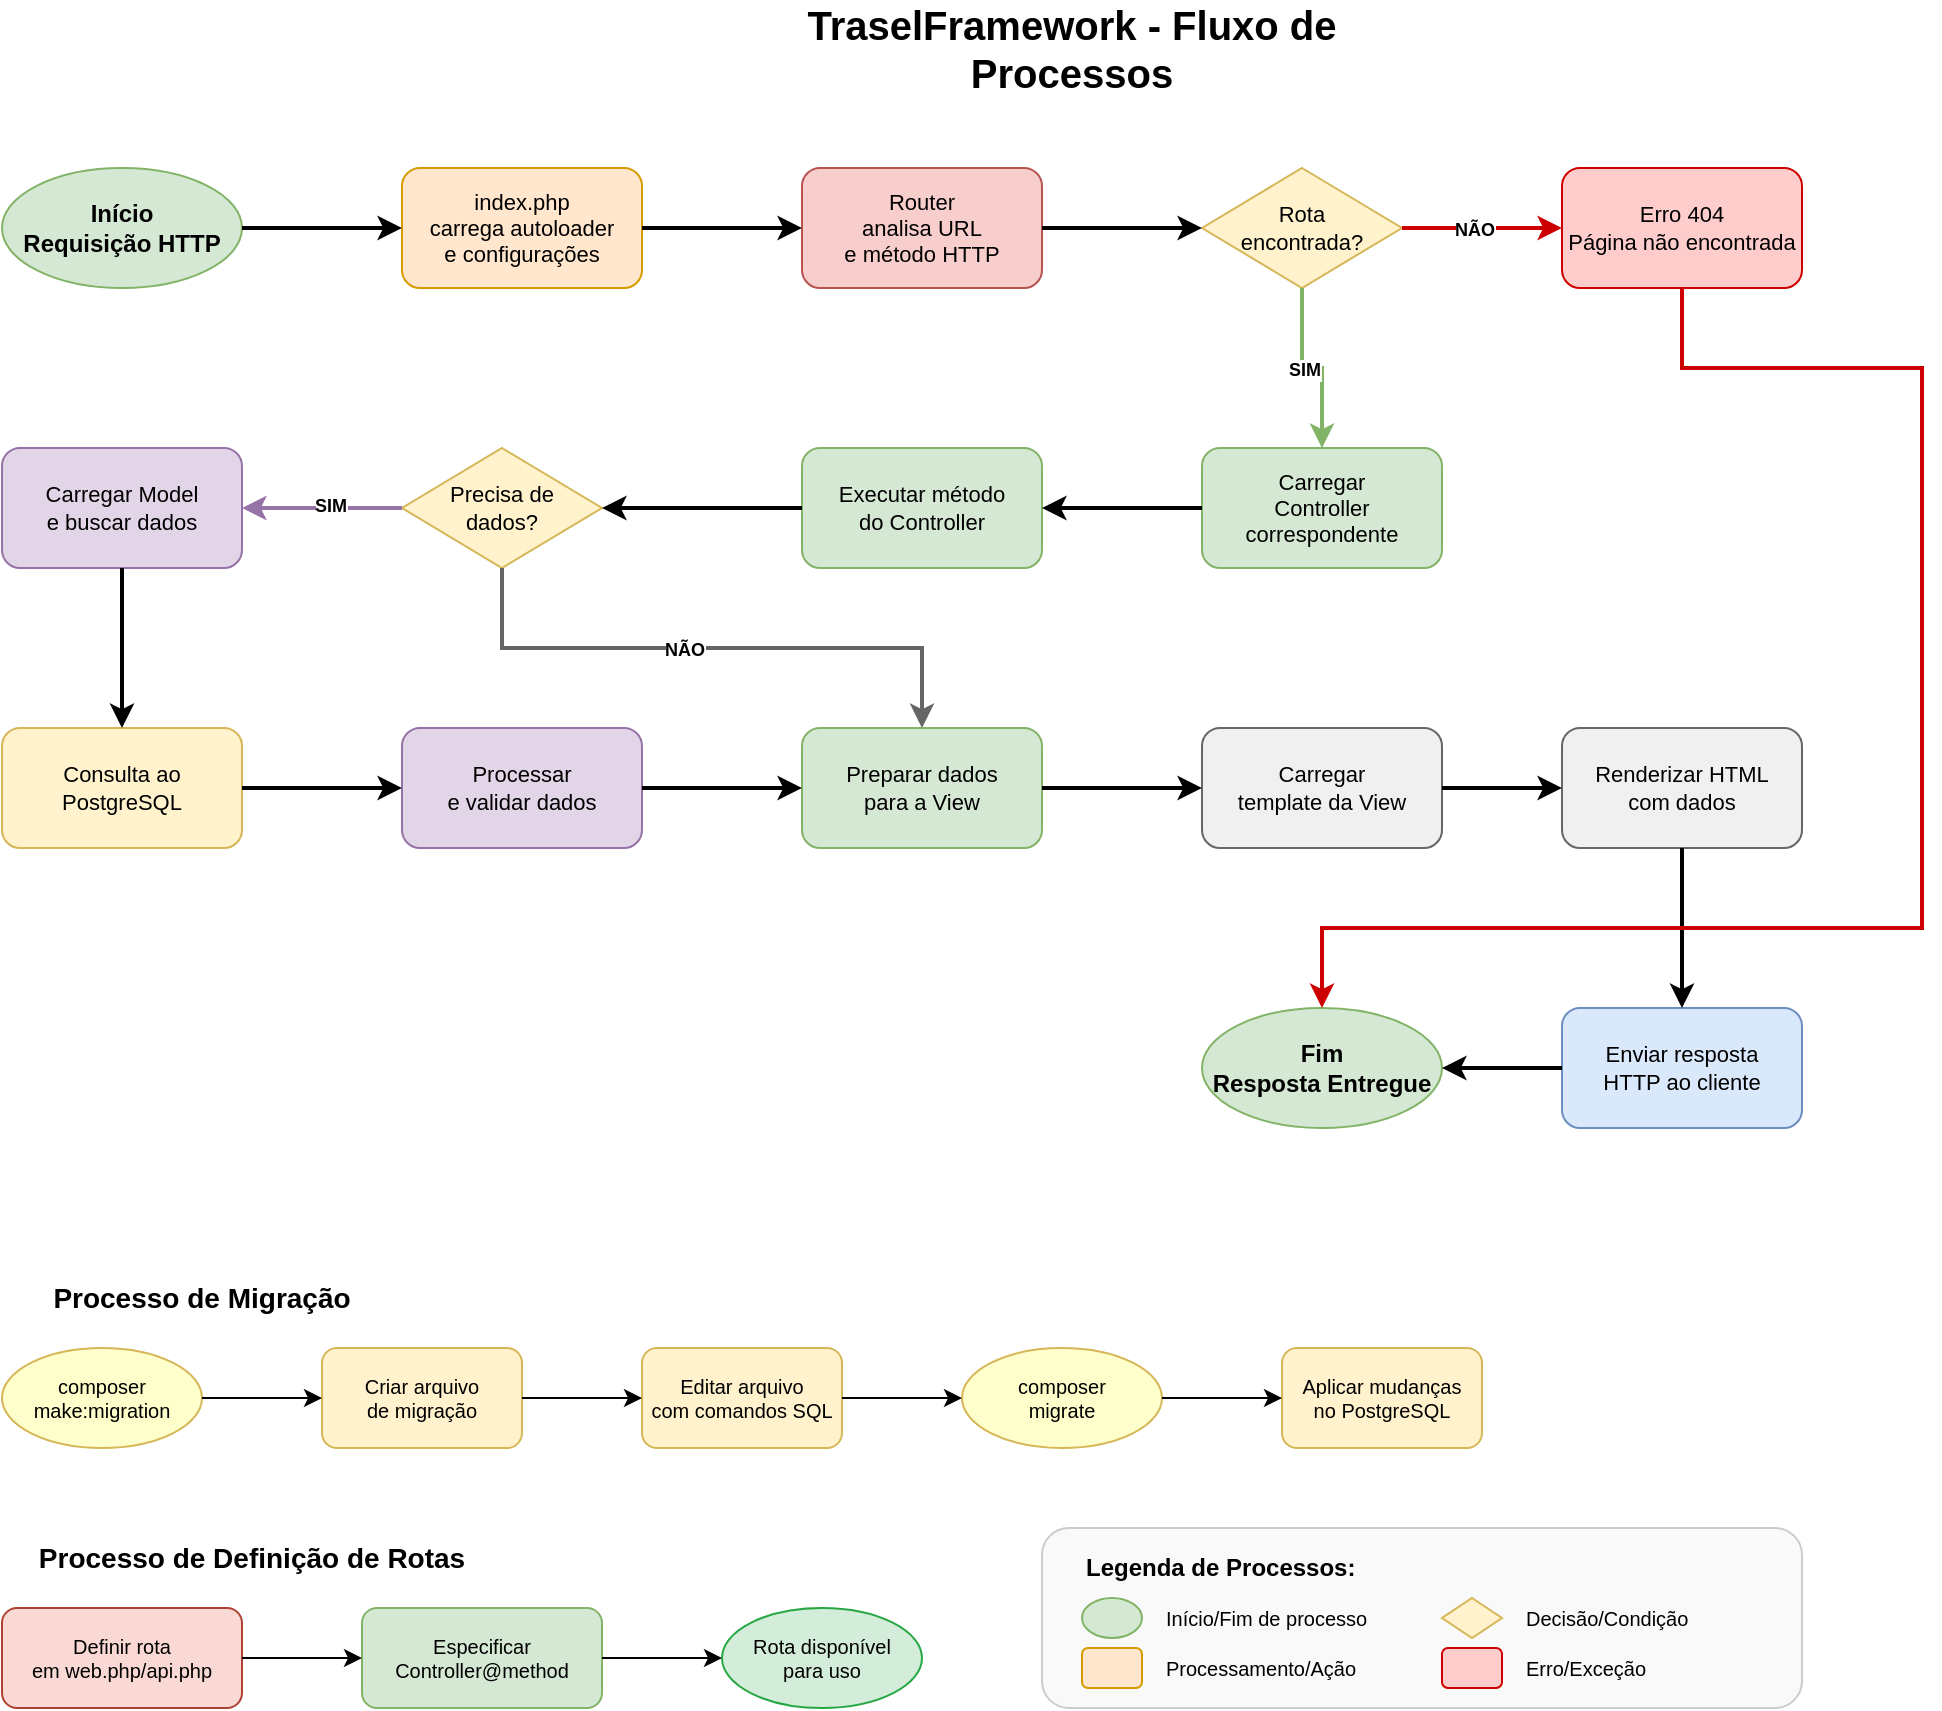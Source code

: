 <?xml version="1.0" encoding="UTF-8"?>
<mxfile version="22.0.0" type="device">
  <diagram id="trasel-process" name="Processos TraselFramework">
    <mxGraphModel dx="1422" dy="794" grid="1" gridSize="10" guides="1" tooltips="1" connect="1" arrows="1" fold="1" page="1" pageScale="1" pageWidth="1169" pageHeight="827" math="0" shadow="0">
      <root>
        <mxCell id="0" />
        <mxCell id="1" parent="0" />
        
        <!-- Título -->
        <mxCell id="title" value="TraselFramework - Fluxo de Processos" style="text;html=1;strokeColor=none;fillColor=none;align=center;verticalAlign=middle;whiteSpace=wrap;rounded=0;fontSize=20;fontStyle=1;" vertex="1" parent="1">
          <mxGeometry x="400" y="20" width="350" height="40" as="geometry" />
        </mxCell>

        <!-- Início -->
        <mxCell id="start" value="Início&#xa;Requisição HTTP" style="ellipse;whiteSpace=wrap;html=1;fillColor=#d5e8d4;strokeColor=#82b366;fontSize=12;fontStyle=1;" vertex="1" parent="1">
          <mxGeometry x="40" y="100" width="120" height="60" as="geometry" />
        </mxCell>

        <!-- Index.php -->
        <mxCell id="index-process" value="index.php&#xa;carrega autoloader&#xa;e configurações" style="rounded=1;whiteSpace=wrap;html=1;fillColor=#ffe6cc;strokeColor=#d79b00;fontSize=11;" vertex="1" parent="1">
          <mxGeometry x="240" y="100" width="120" height="60" as="geometry" />
        </mxCell>

        <!-- Parse URL -->
        <mxCell id="parse-url" value="Router&#xa;analisa URL&#xa;e método HTTP" style="rounded=1;whiteSpace=wrap;html=1;fillColor=#f8cecc;strokeColor=#b85450;fontSize=11;" vertex="1" parent="1">
          <mxGeometry x="440" y="100" width="120" height="60" as="geometry" />
        </mxCell>

        <!-- Match Route Decision -->
        <mxCell id="match-route" value="Rota&#xa;encontrada?" style="rhombus;whiteSpace=wrap;html=1;fillColor=#fff2cc;strokeColor=#d6b656;fontSize=11;" vertex="1" parent="1">
          <mxGeometry x="640" y="100" width="100" height="60" as="geometry" />
        </mxCell>

        <!-- 404 Error -->
        <mxCell id="error-404" value="Erro 404&#xa;Página não encontrada" style="rounded=1;whiteSpace=wrap;html=1;fillColor=#ffcccc;strokeColor=#cc0000;fontSize=11;" vertex="1" parent="1">
          <mxGeometry x="820" y="100" width="120" height="60" as="geometry" />
        </mxCell>

        <!-- Load Controller -->
        <mxCell id="load-controller" value="Carregar&#xa;Controller&#xa;correspondente" style="rounded=1;whiteSpace=wrap;html=1;fillColor=#d5e8d4;strokeColor=#82b366;fontSize=11;" vertex="1" parent="1">
          <mxGeometry x="640" y="240" width="120" height="60" as="geometry" />
        </mxCell>

        <!-- Execute Method -->
        <mxCell id="execute-method" value="Executar método&#xa;do Controller" style="rounded=1;whiteSpace=wrap;html=1;fillColor=#d5e8d4;strokeColor=#82b366;fontSize=11;" vertex="1" parent="1">
          <mxGeometry x="440" y="240" width="120" height="60" as="geometry" />
        </mxCell>

        <!-- Need Data Decision -->
        <mxCell id="need-data" value="Precisa de&#xa;dados?" style="rhombus;whiteSpace=wrap;html=1;fillColor=#fff2cc;strokeColor=#d6b656;fontSize=11;" vertex="1" parent="1">
          <mxGeometry x="240" y="240" width="100" height="60" as="geometry" />
        </mxCell>

        <!-- Load Model -->
        <mxCell id="load-model" value="Carregar Model&#xa;e buscar dados" style="rounded=1;whiteSpace=wrap;html=1;fillColor=#e1d5e7;strokeColor=#9673a6;fontSize=11;" vertex="1" parent="1">
          <mxGeometry x="40" y="240" width="120" height="60" as="geometry" />
        </mxCell>

        <!-- Database Query -->
        <mxCell id="db-query" value="Consulta ao&#xa;PostgreSQL" style="rounded=1;whiteSpace=wrap;html=1;fillColor=#fff2cc;strokeColor=#d6b656;fontSize=11;" vertex="1" parent="1">
          <mxGeometry x="40" y="380" width="120" height="60" as="geometry" />
        </mxCell>

        <!-- Process Data -->
        <mxCell id="process-data" value="Processar&#xa;e validar dados" style="rounded=1;whiteSpace=wrap;html=1;fillColor=#e1d5e7;strokeColor=#9673a6;fontSize=11;" vertex="1" parent="1">
          <mxGeometry x="240" y="380" width="120" height="60" as="geometry" />
        </mxCell>

        <!-- Prepare View -->
        <mxCell id="prepare-view" value="Preparar dados&#xa;para a View" style="rounded=1;whiteSpace=wrap;html=1;fillColor=#d5e8d4;strokeColor=#82b366;fontSize=11;" vertex="1" parent="1">
          <mxGeometry x="440" y="380" width="120" height="60" as="geometry" />
        </mxCell>

        <!-- Load View -->
        <mxCell id="load-view" value="Carregar&#xa;template da View" style="rounded=1;whiteSpace=wrap;html=1;fillColor=#f0f0f0;strokeColor=#666666;fontSize=11;" vertex="1" parent="1">
          <mxGeometry x="640" y="380" width="120" height="60" as="geometry" />
        </mxCell>

        <!-- Render HTML -->
        <mxCell id="render-html" value="Renderizar HTML&#xa;com dados" style="rounded=1;whiteSpace=wrap;html=1;fillColor=#f0f0f0;strokeColor=#666666;fontSize=11;" vertex="1" parent="1">
          <mxGeometry x="820" y="380" width="120" height="60" as="geometry" />
        </mxCell>

        <!-- Send Response -->
        <mxCell id="send-response" value="Enviar resposta&#xa;HTTP ao cliente" style="rounded=1;whiteSpace=wrap;html=1;fillColor=#dae8fc;strokeColor=#6c8ebf;fontSize=11;" vertex="1" parent="1">
          <mxGeometry x="820" y="520" width="120" height="60" as="geometry" />
        </mxCell>

        <!-- End -->
        <mxCell id="end" value="Fim&#xa;Resposta Entregue" style="ellipse;whiteSpace=wrap;html=1;fillColor=#d5e8d4;strokeColor=#82b366;fontSize=12;fontStyle=1;" vertex="1" parent="1">
          <mxGeometry x="640" y="520" width="120" height="60" as="geometry" />
        </mxCell>

        <!-- Conexões principais -->
        <!-- Start -> Index -->
        <mxCell id="flow1" style="edgeStyle=orthogonalEdgeStyle;rounded=0;orthogonalLoop=1;jettySize=auto;html=1;entryX=0;entryY=0.5;entryDx=0;entryDy=0;strokeWidth=2;" edge="1" parent="1" source="start" target="index-process">
          <mxGeometry relative="1" as="geometry" />
        </mxCell>

        <!-- Index -> Parse URL -->
        <mxCell id="flow2" style="edgeStyle=orthogonalEdgeStyle;rounded=0;orthogonalLoop=1;jettySize=auto;html=1;entryX=0;entryY=0.5;entryDx=0;entryDy=0;strokeWidth=2;" edge="1" parent="1" source="index-process" target="parse-url">
          <mxGeometry relative="1" as="geometry" />
        </mxCell>

        <!-- Parse URL -> Match Route -->
        <mxCell id="flow3" style="edgeStyle=orthogonalEdgeStyle;rounded=0;orthogonalLoop=1;jettySize=auto;html=1;entryX=0;entryY=0.5;entryDx=0;entryDy=0;strokeWidth=2;" edge="1" parent="1" source="parse-url" target="match-route">
          <mxGeometry relative="1" as="geometry" />
        </mxCell>

        <!-- Match Route -> 404 (Não) -->
        <mxCell id="flow4" style="edgeStyle=orthogonalEdgeStyle;rounded=0;orthogonalLoop=1;jettySize=auto;html=1;entryX=0;entryY=0.5;entryDx=0;entryDy=0;strokeWidth=2;strokeColor=#cc0000;" edge="1" parent="1" source="match-route" target="error-404">
          <mxGeometry relative="1" as="geometry" />
        </mxCell>
        <mxCell id="flow4-label" value="NÃO" style="edgeLabel;html=1;align=center;verticalAlign=middle;resizable=0;points=[];fontSize=9;fontStyle=1;color=#cc0000;" vertex="1" connectable="0" parent="flow4">
          <mxGeometry x="-0.1" y="-1" relative="1" as="geometry">
            <mxPoint as="offset" />
          </mxGeometry>
        </mxCell>

        <!-- Match Route -> Load Controller (Sim) -->
        <mxCell id="flow5" style="edgeStyle=orthogonalEdgeStyle;rounded=0;orthogonalLoop=1;jettySize=auto;html=1;entryX=0.5;entryY=0;entryDx=0;entryDy=0;strokeWidth=2;strokeColor=#82b366;" edge="1" parent="1" source="match-route" target="load-controller">
          <mxGeometry relative="1" as="geometry" />
        </mxCell>
        <mxCell id="flow5-label" value="SIM" style="edgeLabel;html=1;align=center;verticalAlign=middle;resizable=0;points=[];fontSize=9;fontStyle=1;color=#82b366;" vertex="1" connectable="0" parent="flow5">
          <mxGeometry x="-0.1" y="-1" relative="1" as="geometry">
            <mxPoint as="offset" />
          </mxGeometry>
        </mxCell>

        <!-- Load Controller -> Execute Method -->
        <mxCell id="flow6" style="edgeStyle=orthogonalEdgeStyle;rounded=0;orthogonalLoop=1;jettySize=auto;html=1;entryX=1;entryY=0.5;entryDx=0;entryDy=0;strokeWidth=2;" edge="1" parent="1" source="load-controller" target="execute-method">
          <mxGeometry relative="1" as="geometry" />
        </mxCell>

        <!-- Execute Method -> Need Data -->
        <mxCell id="flow7" style="edgeStyle=orthogonalEdgeStyle;rounded=0;orthogonalLoop=1;jettySize=auto;html=1;entryX=1;entryY=0.5;entryDx=0;entryDy=0;strokeWidth=2;" edge="1" parent="1" source="execute-method" target="need-data">
          <mxGeometry relative="1" as="geometry" />
        </mxCell>

        <!-- Need Data -> Load Model (Sim) -->
        <mxCell id="flow8" style="edgeStyle=orthogonalEdgeStyle;rounded=0;orthogonalLoop=1;jettySize=auto;html=1;entryX=1;entryY=0.5;entryDx=0;entryDy=0;strokeWidth=2;strokeColor=#9673a6;" edge="1" parent="1" source="need-data" target="load-model">
          <mxGeometry relative="1" as="geometry" />
        </mxCell>
        <mxCell id="flow8-label" value="SIM" style="edgeLabel;html=1;align=center;verticalAlign=middle;resizable=0;points=[];fontSize=9;fontStyle=1;color=#9673a6;" vertex="1" connectable="0" parent="flow8">
          <mxGeometry x="-0.1" y="-1" relative="1" as="geometry">
            <mxPoint as="offset" />
          </mxGeometry>
        </mxCell>

        <!-- Load Model -> DB Query -->
        <mxCell id="flow9" style="edgeStyle=orthogonalEdgeStyle;rounded=0;orthogonalLoop=1;jettySize=auto;html=1;entryX=0.5;entryY=0;entryDx=0;entryDy=0;strokeWidth=2;" edge="1" parent="1" source="load-model" target="db-query">
          <mxGeometry relative="1" as="geometry" />
        </mxCell>

        <!-- DB Query -> Process Data -->
        <mxCell id="flow10" style="edgeStyle=orthogonalEdgeStyle;rounded=0;orthogonalLoop=1;jettySize=auto;html=1;entryX=0;entryY=0.5;entryDx=0;entryDy=0;strokeWidth=2;" edge="1" parent="1" source="db-query" target="process-data">
          <mxGeometry relative="1" as="geometry" />
        </mxCell>

        <!-- Process Data -> Prepare View -->
        <mxCell id="flow11" style="edgeStyle=orthogonalEdgeStyle;rounded=0;orthogonalLoop=1;jettySize=auto;html=1;entryX=0;entryY=0.5;entryDx=0;entryDy=0;strokeWidth=2;" edge="1" parent="1" source="process-data" target="prepare-view">
          <mxGeometry relative="1" as="geometry" />
        </mxCell>

        <!-- Need Data -> Prepare View (Não) -->
        <mxCell id="flow12" style="edgeStyle=orthogonalEdgeStyle;rounded=0;orthogonalLoop=1;jettySize=auto;html=1;entryX=0.5;entryY=0;entryDx=0;entryDy=0;strokeWidth=2;strokeColor=#666666;" edge="1" parent="1" source="need-data" target="prepare-view">
          <mxGeometry relative="1" as="geometry">
            <Array as="points">
              <mxPoint x="290" y="340" />
              <mxPoint x="500" y="340" />
            </Array>
          </mxGeometry>
        </mxCell>
        <mxCell id="flow12-label" value="NÃO" style="edgeLabel;html=1;align=center;verticalAlign=middle;resizable=0;points=[];fontSize=9;fontStyle=1;color=#666666;" vertex="1" connectable="0" parent="flow12">
          <mxGeometry x="-0.1" y="-1" relative="1" as="geometry">
            <mxPoint as="offset" />
          </mxGeometry>
        </mxCell>

        <!-- Prepare View -> Load View -->
        <mxCell id="flow13" style="edgeStyle=orthogonalEdgeStyle;rounded=0;orthogonalLoop=1;jettySize=auto;html=1;entryX=0;entryY=0.5;entryDx=0;entryDy=0;strokeWidth=2;" edge="1" parent="1" source="prepare-view" target="load-view">
          <mxGeometry relative="1" as="geometry" />
        </mxCell>

        <!-- Load View -> Render HTML -->
        <mxCell id="flow14" style="edgeStyle=orthogonalEdgeStyle;rounded=0;orthogonalLoop=1;jettySize=auto;html=1;entryX=0;entryY=0.5;entryDx=0;entryDy=0;strokeWidth=2;" edge="1" parent="1" source="load-view" target="render-html">
          <mxGeometry relative="1" as="geometry" />
        </mxCell>

        <!-- Render HTML -> Send Response -->
        <mxCell id="flow15" style="edgeStyle=orthogonalEdgeStyle;rounded=0;orthogonalLoop=1;jettySize=auto;html=1;entryX=0.5;entryY=0;entryDx=0;entryDy=0;strokeWidth=2;" edge="1" parent="1" source="render-html" target="send-response">
          <mxGeometry relative="1" as="geometry" />
        </mxCell>

        <!-- Send Response -> End -->
        <mxCell id="flow16" style="edgeStyle=orthogonalEdgeStyle;rounded=0;orthogonalLoop=1;jettySize=auto;html=1;entryX=1;entryY=0.5;entryDx=0;entryDy=0;strokeWidth=2;" edge="1" parent="1" source="send-response" target="end">
          <mxGeometry relative="1" as="geometry" />
        </mxCell>

        <!-- 404 -> End (error path) -->
        <mxCell id="flow17" style="edgeStyle=orthogonalEdgeStyle;rounded=0;orthogonalLoop=1;jettySize=auto;html=1;entryX=0.5;entryY=0;entryDx=0;entryDy=0;strokeWidth=2;strokeColor=#cc0000;" edge="1" parent="1" source="error-404" target="end">
          <mxGeometry relative="1" as="geometry">
            <Array as="points">
              <mxPoint x="880" y="200" />
              <mxPoint x="1000" y="200" />
              <mxPoint x="1000" y="480" />
              <mxPoint x="700" y="480" />
            </Array>
          </mxGeometry>
        </mxCell>

        <!-- Subprocessos laterais -->
        <!-- Migration Process -->
        <mxCell id="migration-title" value="Processo de Migração" style="text;html=1;strokeColor=none;fillColor=none;align=center;verticalAlign=middle;whiteSpace=wrap;rounded=0;fontSize=14;fontStyle=1;" vertex="1" parent="1">
          <mxGeometry x="40" y="650" width="200" height="30" as="geometry" />
        </mxCell>

        <mxCell id="migration-start" value="composer&#xa;make:migration" style="ellipse;whiteSpace=wrap;html=1;fillColor=#ffffcc;strokeColor=#d6b656;fontSize=10;" vertex="1" parent="1">
          <mxGeometry x="40" y="690" width="100" height="50" as="geometry" />
        </mxCell>

        <mxCell id="migration-create" value="Criar arquivo&#xa;de migração" style="rounded=1;whiteSpace=wrap;html=1;fillColor=#fff2cc;strokeColor=#d6b656;fontSize=10;" vertex="1" parent="1">
          <mxGeometry x="200" y="690" width="100" height="50" as="geometry" />
        </mxCell>

        <mxCell id="migration-edit" value="Editar arquivo&#xa;com comandos SQL" style="rounded=1;whiteSpace=wrap;html=1;fillColor=#fff2cc;strokeColor=#d6b656;fontSize=10;" vertex="1" parent="1">
          <mxGeometry x="360" y="690" width="100" height="50" as="geometry" />
        </mxCell>

        <mxCell id="migration-run" value="composer&#xa;migrate" style="ellipse;whiteSpace=wrap;html=1;fillColor=#ffffcc;strokeColor=#d6b656;fontSize=10;" vertex="1" parent="1">
          <mxGeometry x="520" y="690" width="100" height="50" as="geometry" />
        </mxCell>

        <mxCell id="migration-apply" value="Aplicar mudanças&#xa;no PostgreSQL" style="rounded=1;whiteSpace=wrap;html=1;fillColor=#fff2cc;strokeColor=#d6b656;fontSize=10;" vertex="1" parent="1">
          <mxGeometry x="680" y="690" width="100" height="50" as="geometry" />
        </mxCell>

        <!-- Migration connections -->
        <mxCell id="mig-flow1" style="edgeStyle=orthogonalEdgeStyle;rounded=0;orthogonalLoop=1;jettySize=auto;html=1;entryX=0;entryY=0.5;entryDx=0;entryDy=0;strokeWidth=1;" edge="1" parent="1" source="migration-start" target="migration-create">
          <mxGeometry relative="1" as="geometry" />
        </mxCell>

        <mxCell id="mig-flow2" style="edgeStyle=orthogonalEdgeStyle;rounded=0;orthogonalLoop=1;jettySize=auto;html=1;entryX=0;entryY=0.5;entryDx=0;entryDy=0;strokeWidth=1;" edge="1" parent="1" source="migration-create" target="migration-edit">
          <mxGeometry relative="1" as="geometry" />
        </mxCell>

        <mxCell id="mig-flow3" style="edgeStyle=orthogonalEdgeStyle;rounded=0;orthogonalLoop=1;jettySize=auto;html=1;entryX=0;entryY=0.5;entryDx=0;entryDy=0;strokeWidth=1;" edge="1" parent="1" source="migration-edit" target="migration-run">
          <mxGeometry relative="1" as="geometry" />
        </mxCell>

        <mxCell id="mig-flow4" style="edgeStyle=orthogonalEdgeStyle;rounded=0;orthogonalLoop=1;jettySize=auto;html=1;entryX=0;entryY=0.5;entryDx=0;entryDy=0;strokeWidth=1;" edge="1" parent="1" source="migration-run" target="migration-apply">
          <mxGeometry relative="1" as="geometry" />
        </mxCell>

        <!-- Route Definition Process -->
        <mxCell id="route-title" value="Processo de Definição de Rotas" style="text;html=1;strokeColor=none;fillColor=none;align=center;verticalAlign=middle;whiteSpace=wrap;rounded=0;fontSize=14;fontStyle=1;" vertex="1" parent="1">
          <mxGeometry x="40" y="780" width="250" height="30" as="geometry" />
        </mxCell>

        <mxCell id="route-define" value="Definir rota&#xa;em web.php/api.php" style="rounded=1;whiteSpace=wrap;html=1;fillColor=#fad9d5;strokeColor=#ae4132;fontSize=10;" vertex="1" parent="1">
          <mxGeometry x="40" y="820" width="120" height="50" as="geometry" />
        </mxCell>

        <mxCell id="route-controller" value="Especificar&#xa;Controller@method" style="rounded=1;whiteSpace=wrap;html=1;fillColor=#d5e8d4;strokeColor=#82b366;fontSize=10;" vertex="1" parent="1">
          <mxGeometry x="220" y="820" width="120" height="50" as="geometry" />
        </mxCell>

        <mxCell id="route-ready" value="Rota disponível&#xa;para uso" style="ellipse;whiteSpace=wrap;html=1;fillColor=#d4edda;strokeColor=#28a745;fontSize=10;" vertex="1" parent="1">
          <mxGeometry x="400" y="820" width="100" height="50" as="geometry" />
        </mxCell>

        <!-- Route connections -->
        <mxCell id="route-flow1" style="edgeStyle=orthogonalEdgeStyle;rounded=0;orthogonalLoop=1;jettySize=auto;html=1;entryX=0;entryY=0.5;entryDx=0;entryDy=0;strokeWidth=1;" edge="1" parent="1" source="route-define" target="route-controller">
          <mxGeometry relative="1" as="geometry" />
        </mxCell>

        <mxCell id="route-flow2" style="edgeStyle=orthogonalEdgeStyle;rounded=0;orthogonalLoop=1;jettySize=auto;html=1;entryX=0;entryY=0.5;entryDx=0;entryDy=0;strokeWidth=1;" edge="1" parent="1" source="route-controller" target="route-ready">
          <mxGeometry relative="1" as="geometry" />
        </mxCell>

        <!-- Legend -->
        <mxCell id="legend-bg" value="" style="rounded=1;whiteSpace=wrap;html=1;fillColor=#f9f9f9;strokeColor=#cccccc;" vertex="1" parent="1">
          <mxGeometry x="560" y="780" width="380" height="90" as="geometry" />
        </mxCell>
        <mxCell id="legend-title" value="Legenda de Processos:" style="text;html=1;strokeColor=none;fillColor=none;align=left;verticalAlign=middle;whiteSpace=wrap;rounded=0;fontSize=12;fontStyle=1;" vertex="1" parent="1">
          <mxGeometry x="580" y="790" width="150" height="20" as="geometry" />
        </mxCell>
        
        <mxCell id="legend-ellipse" value="" style="ellipse;whiteSpace=wrap;html=1;fillColor=#d5e8d4;strokeColor=#82b366;" vertex="1" parent="1">
          <mxGeometry x="580" y="815" width="30" height="20" as="geometry" />
        </mxCell>
        <mxCell id="legend-ellipse-text" value="Início/Fim de processo" style="text;html=1;strokeColor=none;fillColor=none;align=left;verticalAlign=middle;whiteSpace=wrap;rounded=0;fontSize=10;" vertex="1" parent="1">
          <mxGeometry x="620" y="815" width="120" height="20" as="geometry" />
        </mxCell>
        
        <mxCell id="legend-rect" value="" style="rounded=1;whiteSpace=wrap;html=1;fillColor=#ffe6cc;strokeColor=#d79b00;" vertex="1" parent="1">
          <mxGeometry x="580" y="840" width="30" height="20" as="geometry" />
        </mxCell>
        <mxCell id="legend-rect-text" value="Processamento/Ação" style="text;html=1;strokeColor=none;fillColor=none;align=left;verticalAlign=middle;whiteSpace=wrap;rounded=0;fontSize=10;" vertex="1" parent="1">
          <mxGeometry x="620" y="840" width="120" height="20" as="geometry" />
        </mxCell>
        
        <mxCell id="legend-diamond" value="" style="rhombus;whiteSpace=wrap;html=1;fillColor=#fff2cc;strokeColor=#d6b656;" vertex="1" parent="1">
          <mxGeometry x="760" y="815" width="30" height="20" as="geometry" />
        </mxCell>
        <mxCell id="legend-diamond-text" value="Decisão/Condição" style="text;html=1;strokeColor=none;fillColor=none;align=left;verticalAlign=middle;whiteSpace=wrap;rounded=0;fontSize=10;" vertex="1" parent="1">
          <mxGeometry x="800" y="815" width="120" height="20" as="geometry" />
        </mxCell>
        
        <mxCell id="legend-error" value="" style="rounded=1;whiteSpace=wrap;html=1;fillColor=#ffcccc;strokeColor=#cc0000;" vertex="1" parent="1">
          <mxGeometry x="760" y="840" width="30" height="20" as="geometry" />
        </mxCell>
        <mxCell id="legend-error-text" value="Erro/Exceção" style="text;html=1;strokeColor=none;fillColor=none;align=left;verticalAlign=middle;whiteSpace=wrap;rounded=0;fontSize=10;" vertex="1" parent="1">
          <mxGeometry x="800" y="840" width="120" height="20" as="geometry" />
        </mxCell>

      </root>
    </mxGraphModel>
  </diagram>
</mxfile>